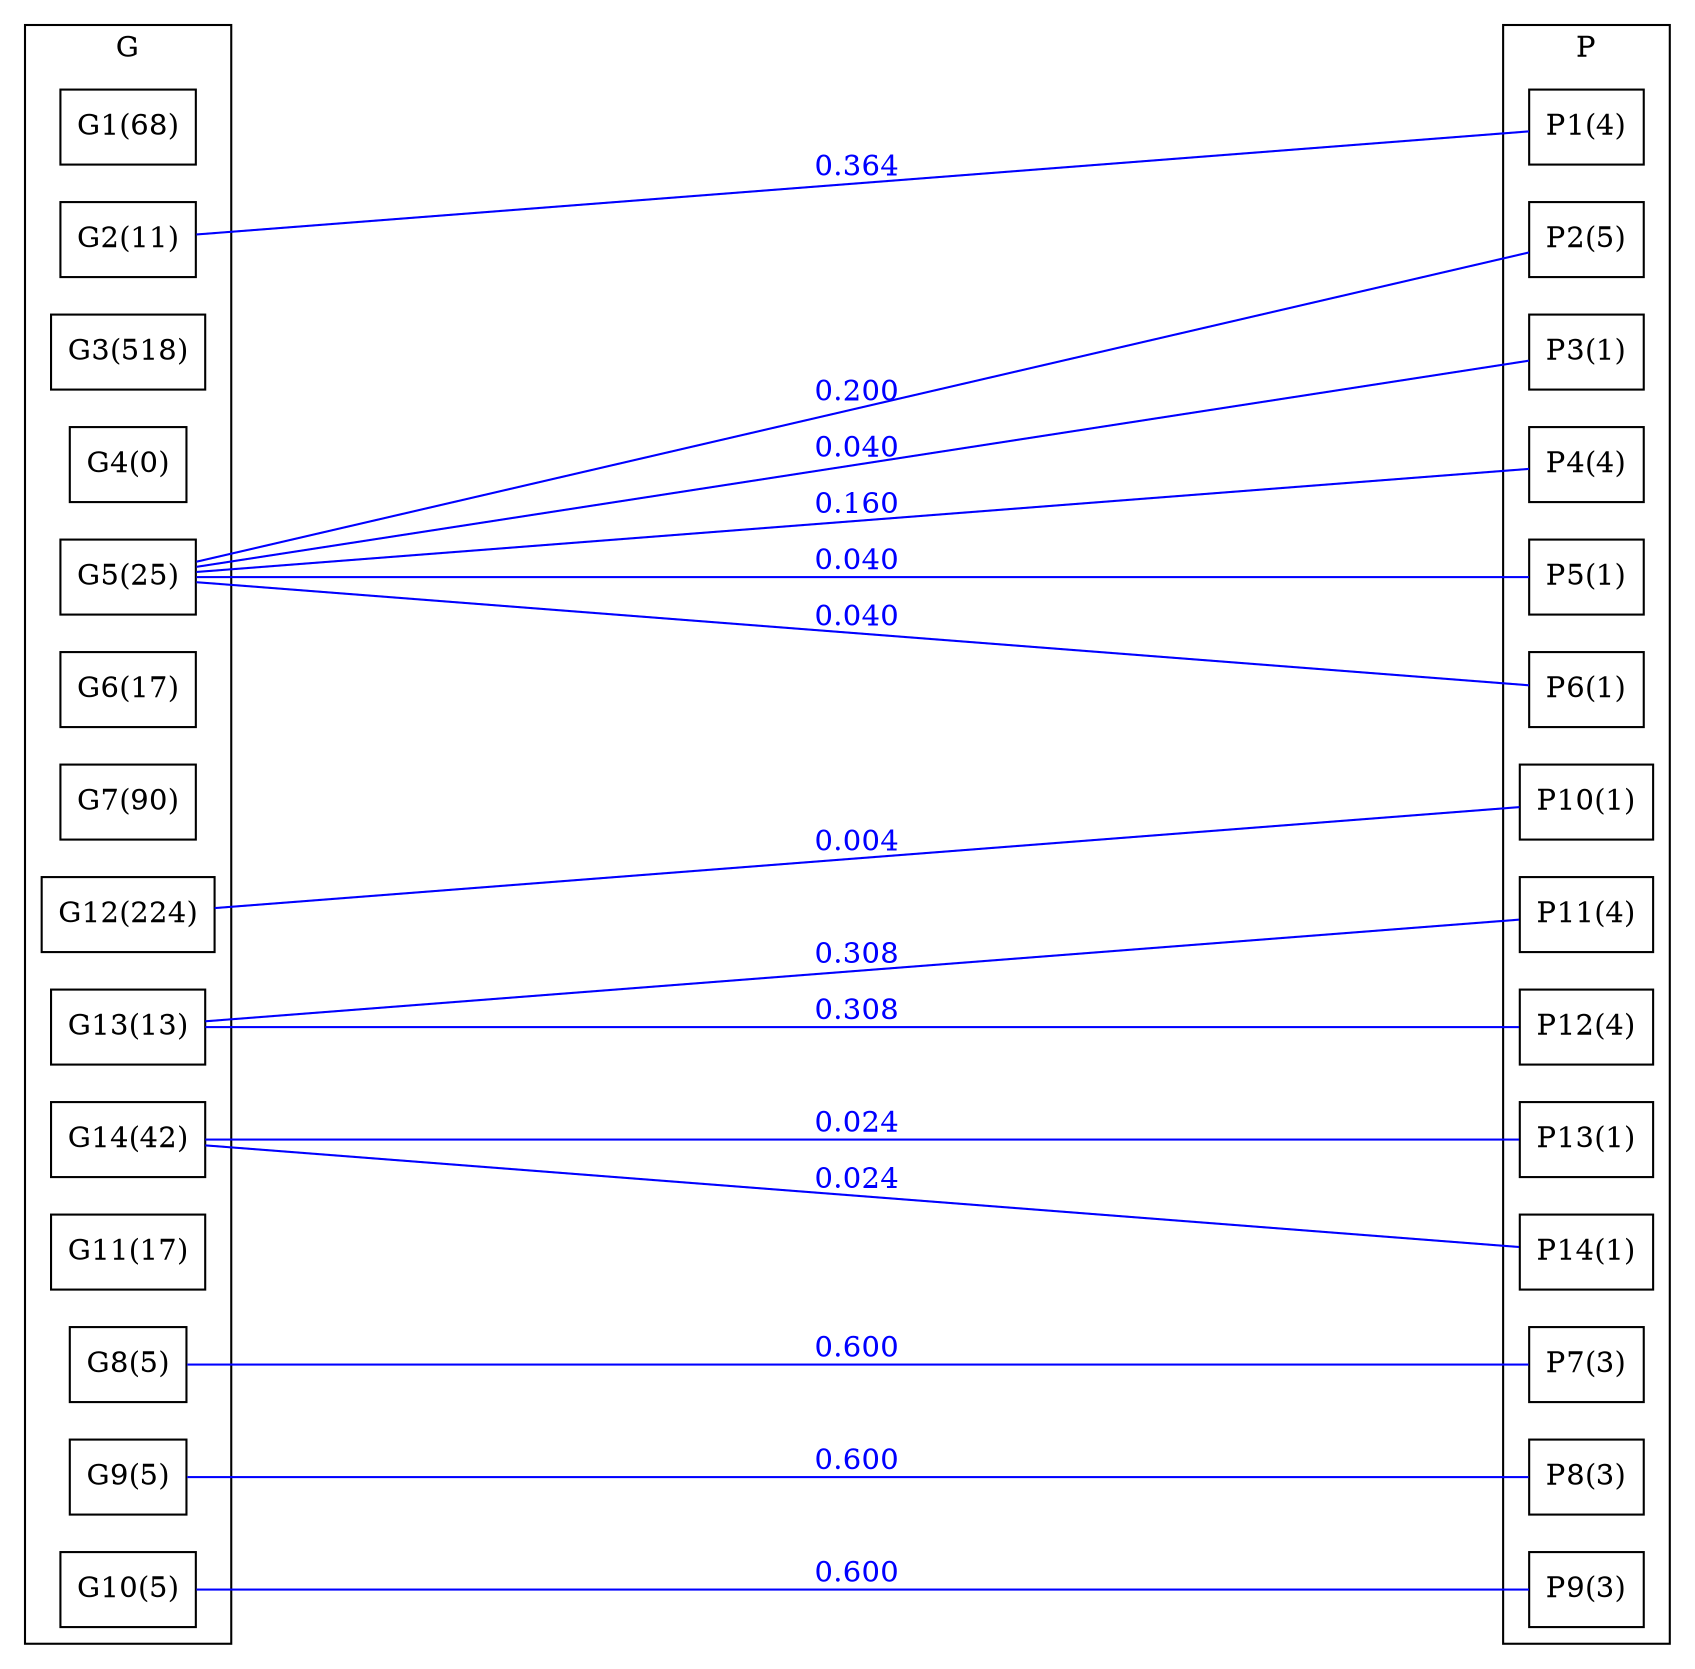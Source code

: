 strict graph BCG {
rankdir=LR;
splines=true;
ranksep="8 equally";
concentrate = true;
node [shape=rectangle];
subgraph cluster_G {
label = "G";
color=black;
rank="same"
G1 [label="G1(68)"];
G2 [label="G2(11)"];
G3 [label="G3(518)"];
G4 [label="G4(0)"];
G5 [label="G5(25)"];
G6 [label="G6(17)"];
G7 [label="G7(90)"];
G8 [label="G8(5)"];
G9 [label="G9(5)"];
G10 [label="G10(5)"];
G11 [label="G11(17)"];
G12 [label="G12(224)"];
G13 [label="G13(13)"];
G14 [label="G14(42)"];
}
subgraph cluster_P {
label = "P";
color="black";
rank="same"
P1 [label="P1(4)"];
P2 [label="P2(5)"];
P3 [label="P3(1)"];
P4 [label="P4(4)"];
P5 [label="P5(1)"];
P6 [label="P6(1)"];
P7 [label="P7(3)"];
P8 [label="P8(3)"];
P9 [label="P9(3)"];
P10 [label="P10(1)"];
P11 [label="P11(4)"];
P12 [label="P12(4)"];
P13 [label="P13(1)"];
P14 [label="P14(1)"];
}
G2 -- P1[label="0.364",color="blue",fontcolor="blue"];
G5 -- P2[label="0.200",color="blue",fontcolor="blue"];
G5 -- P3[label="0.040",color="blue",fontcolor="blue"];
G5 -- P4[label="0.160",color="blue",fontcolor="blue"];
G5 -- P5[label="0.040",color="blue",fontcolor="blue"];
G5 -- P6[label="0.040",color="blue",fontcolor="blue"];
P7 -- G8  [dir="none",label="0.600",color="blue",fontcolor="blue"];
P8 -- G9  [dir="none",label="0.600",color="blue",fontcolor="blue"];
P9 -- G10  [dir="none",label="0.600",color="blue",fontcolor="blue"];
G12 -- P10[label="0.004",color="blue",fontcolor="blue"];
G13 -- P11[label="0.308",color="blue",fontcolor="blue"];
G13 -- P12[label="0.308",color="blue",fontcolor="blue"];
G14 -- P13[label="0.024",color="blue",fontcolor="blue"];
G14 -- P14[label="0.024",color="blue",fontcolor="blue"];
}
